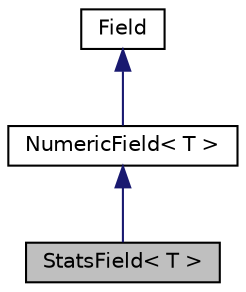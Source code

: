 digraph "StatsField&lt; T &gt;"
{
  edge [fontname="Helvetica",fontsize="10",labelfontname="Helvetica",labelfontsize="10"];
  node [fontname="Helvetica",fontsize="10",shape=record];
  Node1 [label="StatsField\< T \>",height=0.2,width=0.4,color="black", fillcolor="grey75", style="filled", fontcolor="black"];
  Node2 -> Node1 [dir="back",color="midnightblue",fontsize="10",style="solid",fontname="Helvetica"];
  Node2 [label="NumericField\< T \>",height=0.2,width=0.4,color="black", fillcolor="white", style="filled",URL="$classNumericField.html"];
  Node3 -> Node2 [dir="back",color="midnightblue",fontsize="10",style="solid",fontname="Helvetica"];
  Node3 [label="Field",height=0.2,width=0.4,color="black", fillcolor="white", style="filled",URL="$classField.html"];
}
